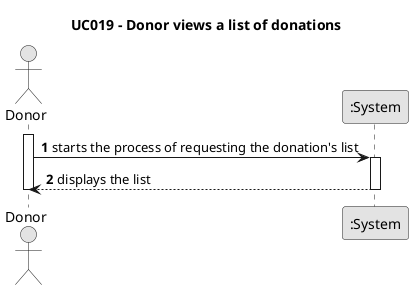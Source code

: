 @startuml
skinparam monochrome true
skinparam packageStyle rectangle
skinparam shadowing false

title UC019 - Donor views a list of donations


autonumber

actor Donor as donor
participant ":System" as system

activate donor
    donor -> system : starts the process of requesting the donation's list
    activate system
        system --> donor : displays the list
    deactivate system
deactivate donor


@enduml